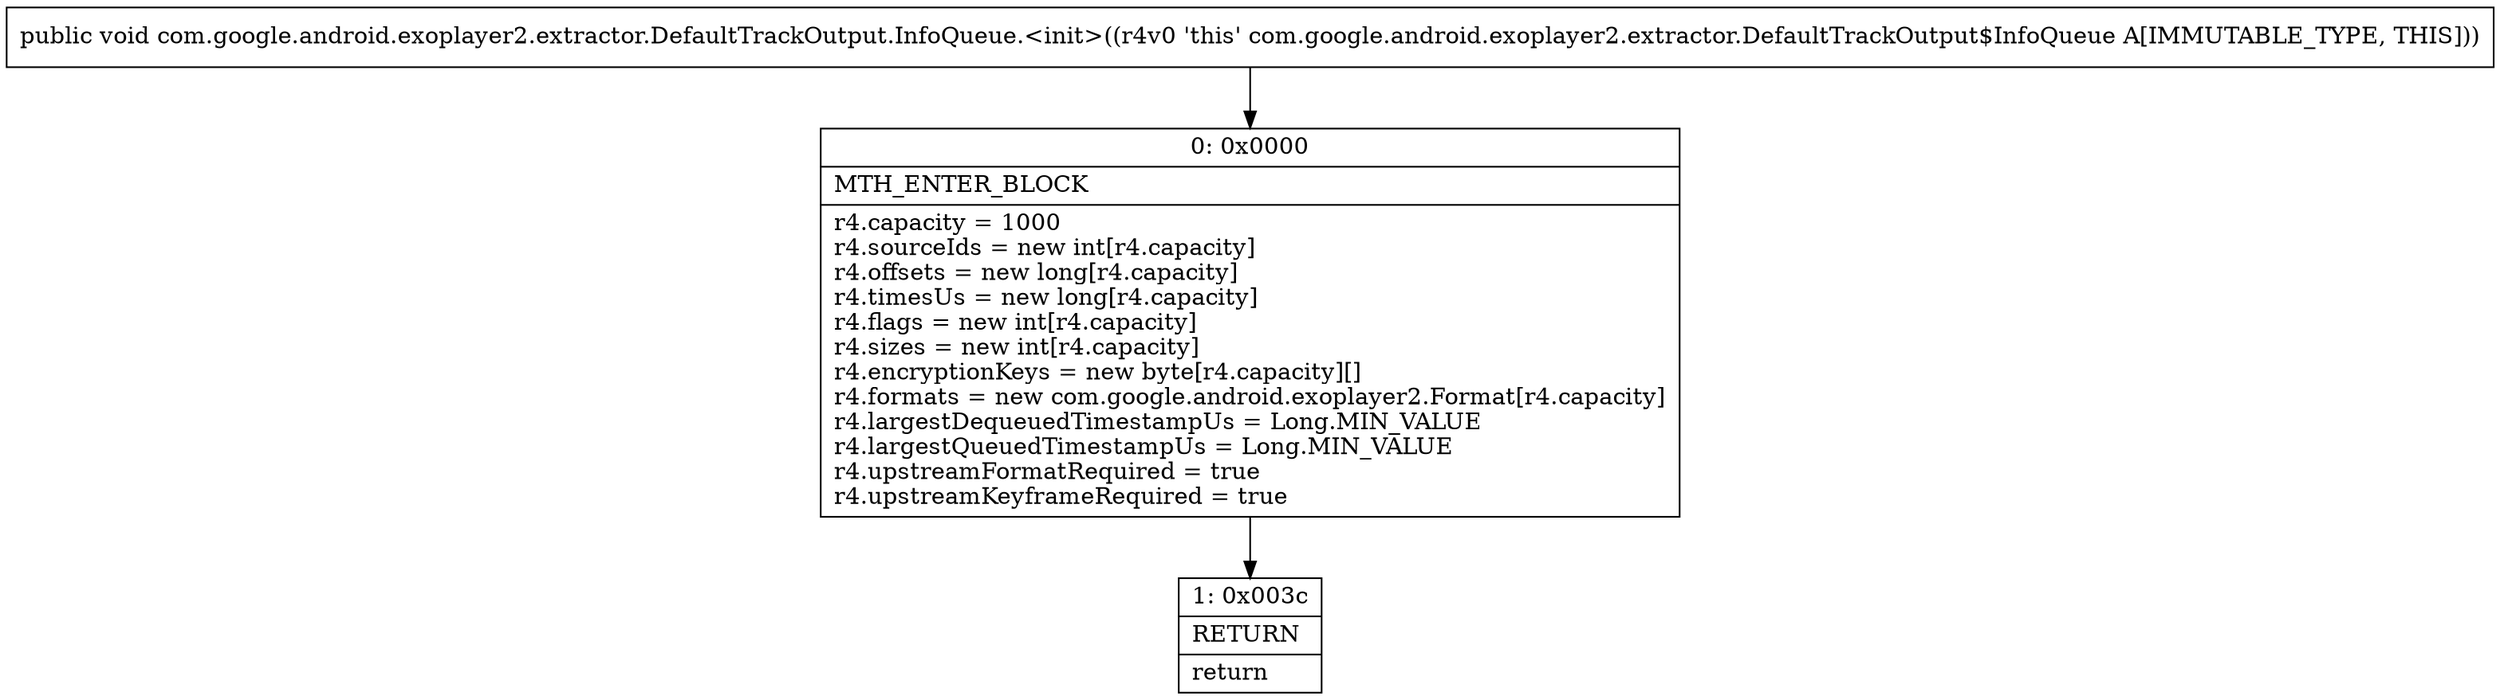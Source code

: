 digraph "CFG forcom.google.android.exoplayer2.extractor.DefaultTrackOutput.InfoQueue.\<init\>()V" {
Node_0 [shape=record,label="{0\:\ 0x0000|MTH_ENTER_BLOCK\l|r4.capacity = 1000\lr4.sourceIds = new int[r4.capacity]\lr4.offsets = new long[r4.capacity]\lr4.timesUs = new long[r4.capacity]\lr4.flags = new int[r4.capacity]\lr4.sizes = new int[r4.capacity]\lr4.encryptionKeys = new byte[r4.capacity][]\lr4.formats = new com.google.android.exoplayer2.Format[r4.capacity]\lr4.largestDequeuedTimestampUs = Long.MIN_VALUE\lr4.largestQueuedTimestampUs = Long.MIN_VALUE\lr4.upstreamFormatRequired = true\lr4.upstreamKeyframeRequired = true\l}"];
Node_1 [shape=record,label="{1\:\ 0x003c|RETURN\l|return\l}"];
MethodNode[shape=record,label="{public void com.google.android.exoplayer2.extractor.DefaultTrackOutput.InfoQueue.\<init\>((r4v0 'this' com.google.android.exoplayer2.extractor.DefaultTrackOutput$InfoQueue A[IMMUTABLE_TYPE, THIS])) }"];
MethodNode -> Node_0;
Node_0 -> Node_1;
}


